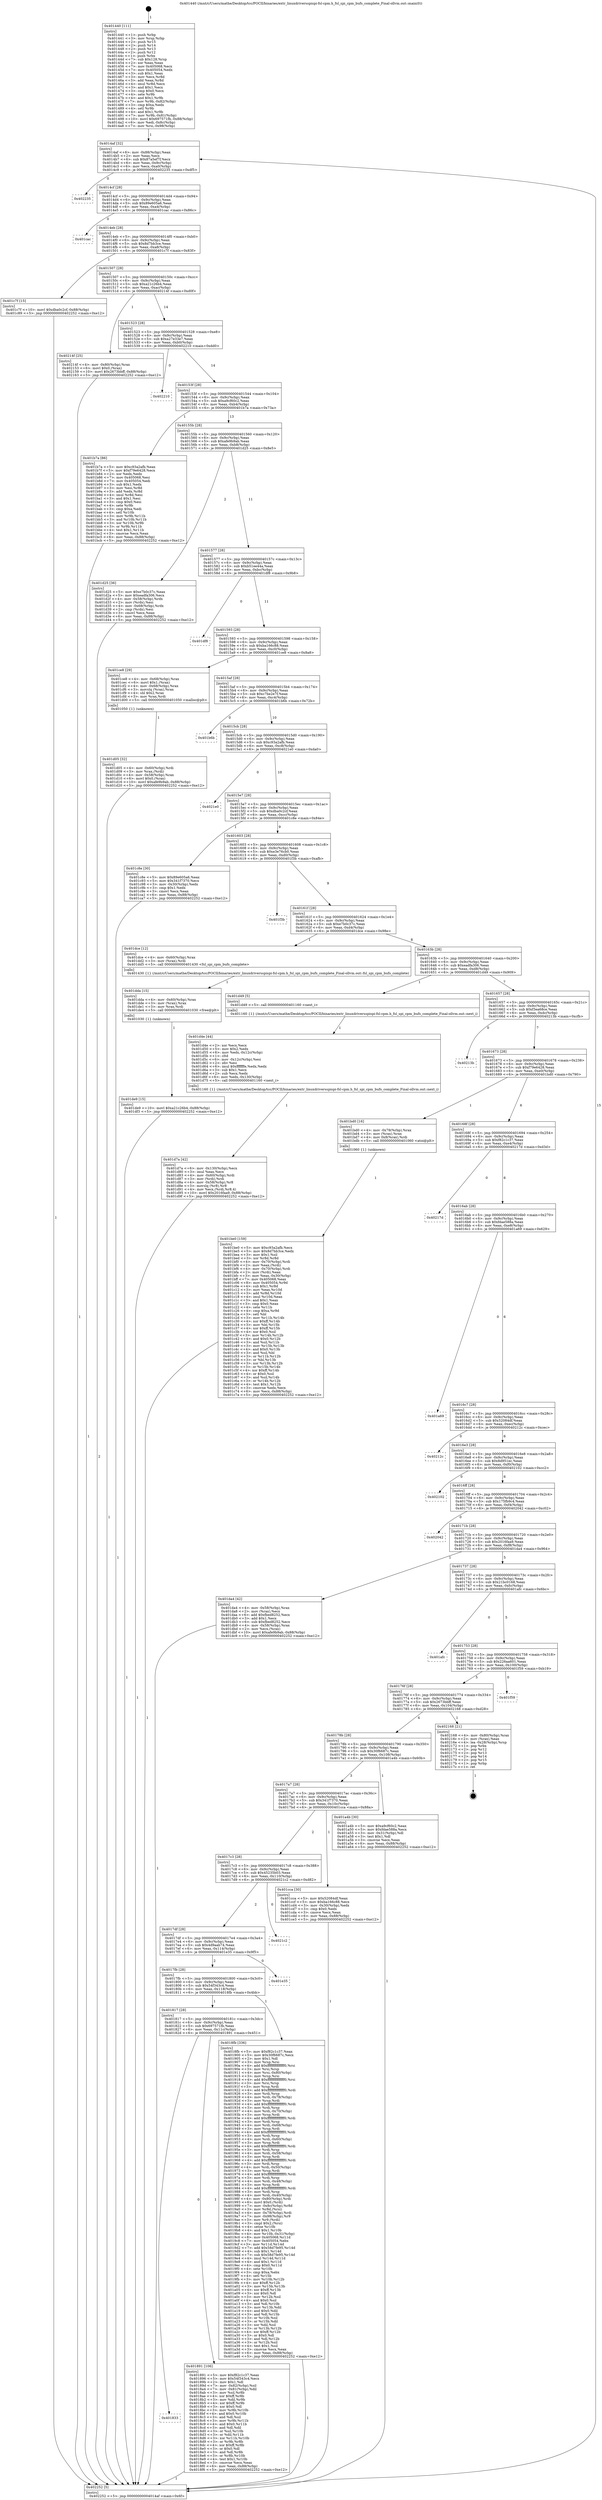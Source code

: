 digraph "0x401440" {
  label = "0x401440 (/mnt/c/Users/mathe/Desktop/tcc/POCII/binaries/extr_linuxdriversspispi-fsl-cpm.h_fsl_spi_cpm_bufs_complete_Final-ollvm.out::main(0))"
  labelloc = "t"
  node[shape=record]

  Entry [label="",width=0.3,height=0.3,shape=circle,fillcolor=black,style=filled]
  "0x4014af" [label="{
     0x4014af [32]\l
     | [instrs]\l
     &nbsp;&nbsp;0x4014af \<+6\>: mov -0x88(%rbp),%eax\l
     &nbsp;&nbsp;0x4014b5 \<+2\>: mov %eax,%ecx\l
     &nbsp;&nbsp;0x4014b7 \<+6\>: sub $0x87a5ef7f,%ecx\l
     &nbsp;&nbsp;0x4014bd \<+6\>: mov %eax,-0x9c(%rbp)\l
     &nbsp;&nbsp;0x4014c3 \<+6\>: mov %ecx,-0xa0(%rbp)\l
     &nbsp;&nbsp;0x4014c9 \<+6\>: je 0000000000402235 \<main+0xdf5\>\l
  }"]
  "0x402235" [label="{
     0x402235\l
  }", style=dashed]
  "0x4014cf" [label="{
     0x4014cf [28]\l
     | [instrs]\l
     &nbsp;&nbsp;0x4014cf \<+5\>: jmp 00000000004014d4 \<main+0x94\>\l
     &nbsp;&nbsp;0x4014d4 \<+6\>: mov -0x9c(%rbp),%eax\l
     &nbsp;&nbsp;0x4014da \<+5\>: sub $0x89e605a6,%eax\l
     &nbsp;&nbsp;0x4014df \<+6\>: mov %eax,-0xa4(%rbp)\l
     &nbsp;&nbsp;0x4014e5 \<+6\>: je 0000000000401cac \<main+0x86c\>\l
  }"]
  Exit [label="",width=0.3,height=0.3,shape=circle,fillcolor=black,style=filled,peripheries=2]
  "0x401cac" [label="{
     0x401cac\l
  }", style=dashed]
  "0x4014eb" [label="{
     0x4014eb [28]\l
     | [instrs]\l
     &nbsp;&nbsp;0x4014eb \<+5\>: jmp 00000000004014f0 \<main+0xb0\>\l
     &nbsp;&nbsp;0x4014f0 \<+6\>: mov -0x9c(%rbp),%eax\l
     &nbsp;&nbsp;0x4014f6 \<+5\>: sub $0x8d7bb3ce,%eax\l
     &nbsp;&nbsp;0x4014fb \<+6\>: mov %eax,-0xa8(%rbp)\l
     &nbsp;&nbsp;0x401501 \<+6\>: je 0000000000401c7f \<main+0x83f\>\l
  }"]
  "0x401de9" [label="{
     0x401de9 [15]\l
     | [instrs]\l
     &nbsp;&nbsp;0x401de9 \<+10\>: movl $0xa21c26b4,-0x88(%rbp)\l
     &nbsp;&nbsp;0x401df3 \<+5\>: jmp 0000000000402252 \<main+0xe12\>\l
  }"]
  "0x401c7f" [label="{
     0x401c7f [15]\l
     | [instrs]\l
     &nbsp;&nbsp;0x401c7f \<+10\>: movl $0xdba0c2cf,-0x88(%rbp)\l
     &nbsp;&nbsp;0x401c89 \<+5\>: jmp 0000000000402252 \<main+0xe12\>\l
  }"]
  "0x401507" [label="{
     0x401507 [28]\l
     | [instrs]\l
     &nbsp;&nbsp;0x401507 \<+5\>: jmp 000000000040150c \<main+0xcc\>\l
     &nbsp;&nbsp;0x40150c \<+6\>: mov -0x9c(%rbp),%eax\l
     &nbsp;&nbsp;0x401512 \<+5\>: sub $0xa21c26b4,%eax\l
     &nbsp;&nbsp;0x401517 \<+6\>: mov %eax,-0xac(%rbp)\l
     &nbsp;&nbsp;0x40151d \<+6\>: je 000000000040214f \<main+0xd0f\>\l
  }"]
  "0x401dda" [label="{
     0x401dda [15]\l
     | [instrs]\l
     &nbsp;&nbsp;0x401dda \<+4\>: mov -0x60(%rbp),%rax\l
     &nbsp;&nbsp;0x401dde \<+3\>: mov (%rax),%rax\l
     &nbsp;&nbsp;0x401de1 \<+3\>: mov %rax,%rdi\l
     &nbsp;&nbsp;0x401de4 \<+5\>: call 0000000000401030 \<free@plt\>\l
     | [calls]\l
     &nbsp;&nbsp;0x401030 \{1\} (unknown)\l
  }"]
  "0x40214f" [label="{
     0x40214f [25]\l
     | [instrs]\l
     &nbsp;&nbsp;0x40214f \<+4\>: mov -0x80(%rbp),%rax\l
     &nbsp;&nbsp;0x402153 \<+6\>: movl $0x0,(%rax)\l
     &nbsp;&nbsp;0x402159 \<+10\>: movl $0x2673bbff,-0x88(%rbp)\l
     &nbsp;&nbsp;0x402163 \<+5\>: jmp 0000000000402252 \<main+0xe12\>\l
  }"]
  "0x401523" [label="{
     0x401523 [28]\l
     | [instrs]\l
     &nbsp;&nbsp;0x401523 \<+5\>: jmp 0000000000401528 \<main+0xe8\>\l
     &nbsp;&nbsp;0x401528 \<+6\>: mov -0x9c(%rbp),%eax\l
     &nbsp;&nbsp;0x40152e \<+5\>: sub $0xa27e33e7,%eax\l
     &nbsp;&nbsp;0x401533 \<+6\>: mov %eax,-0xb0(%rbp)\l
     &nbsp;&nbsp;0x401539 \<+6\>: je 0000000000402210 \<main+0xdd0\>\l
  }"]
  "0x401d7a" [label="{
     0x401d7a [42]\l
     | [instrs]\l
     &nbsp;&nbsp;0x401d7a \<+6\>: mov -0x130(%rbp),%ecx\l
     &nbsp;&nbsp;0x401d80 \<+3\>: imul %eax,%ecx\l
     &nbsp;&nbsp;0x401d83 \<+4\>: mov -0x60(%rbp),%rdi\l
     &nbsp;&nbsp;0x401d87 \<+3\>: mov (%rdi),%rdi\l
     &nbsp;&nbsp;0x401d8a \<+4\>: mov -0x58(%rbp),%r8\l
     &nbsp;&nbsp;0x401d8e \<+3\>: movslq (%r8),%r8\l
     &nbsp;&nbsp;0x401d91 \<+4\>: mov %ecx,(%rdi,%r8,4)\l
     &nbsp;&nbsp;0x401d95 \<+10\>: movl $0x2016faa9,-0x88(%rbp)\l
     &nbsp;&nbsp;0x401d9f \<+5\>: jmp 0000000000402252 \<main+0xe12\>\l
  }"]
  "0x402210" [label="{
     0x402210\l
  }", style=dashed]
  "0x40153f" [label="{
     0x40153f [28]\l
     | [instrs]\l
     &nbsp;&nbsp;0x40153f \<+5\>: jmp 0000000000401544 \<main+0x104\>\l
     &nbsp;&nbsp;0x401544 \<+6\>: mov -0x9c(%rbp),%eax\l
     &nbsp;&nbsp;0x40154a \<+5\>: sub $0xa9cf60c2,%eax\l
     &nbsp;&nbsp;0x40154f \<+6\>: mov %eax,-0xb4(%rbp)\l
     &nbsp;&nbsp;0x401555 \<+6\>: je 0000000000401b7a \<main+0x73a\>\l
  }"]
  "0x401d4e" [label="{
     0x401d4e [44]\l
     | [instrs]\l
     &nbsp;&nbsp;0x401d4e \<+2\>: xor %ecx,%ecx\l
     &nbsp;&nbsp;0x401d50 \<+5\>: mov $0x2,%edx\l
     &nbsp;&nbsp;0x401d55 \<+6\>: mov %edx,-0x12c(%rbp)\l
     &nbsp;&nbsp;0x401d5b \<+1\>: cltd\l
     &nbsp;&nbsp;0x401d5c \<+6\>: mov -0x12c(%rbp),%esi\l
     &nbsp;&nbsp;0x401d62 \<+2\>: idiv %esi\l
     &nbsp;&nbsp;0x401d64 \<+6\>: imul $0xfffffffe,%edx,%edx\l
     &nbsp;&nbsp;0x401d6a \<+3\>: sub $0x1,%ecx\l
     &nbsp;&nbsp;0x401d6d \<+2\>: sub %ecx,%edx\l
     &nbsp;&nbsp;0x401d6f \<+6\>: mov %edx,-0x130(%rbp)\l
     &nbsp;&nbsp;0x401d75 \<+5\>: call 0000000000401160 \<next_i\>\l
     | [calls]\l
     &nbsp;&nbsp;0x401160 \{1\} (/mnt/c/Users/mathe/Desktop/tcc/POCII/binaries/extr_linuxdriversspispi-fsl-cpm.h_fsl_spi_cpm_bufs_complete_Final-ollvm.out::next_i)\l
  }"]
  "0x401b7a" [label="{
     0x401b7a [86]\l
     | [instrs]\l
     &nbsp;&nbsp;0x401b7a \<+5\>: mov $0xc93a2afb,%eax\l
     &nbsp;&nbsp;0x401b7f \<+5\>: mov $0xf79e6428,%ecx\l
     &nbsp;&nbsp;0x401b84 \<+2\>: xor %edx,%edx\l
     &nbsp;&nbsp;0x401b86 \<+7\>: mov 0x405068,%esi\l
     &nbsp;&nbsp;0x401b8d \<+7\>: mov 0x405054,%edi\l
     &nbsp;&nbsp;0x401b94 \<+3\>: sub $0x1,%edx\l
     &nbsp;&nbsp;0x401b97 \<+3\>: mov %esi,%r8d\l
     &nbsp;&nbsp;0x401b9a \<+3\>: add %edx,%r8d\l
     &nbsp;&nbsp;0x401b9d \<+4\>: imul %r8d,%esi\l
     &nbsp;&nbsp;0x401ba1 \<+3\>: and $0x1,%esi\l
     &nbsp;&nbsp;0x401ba4 \<+3\>: cmp $0x0,%esi\l
     &nbsp;&nbsp;0x401ba7 \<+4\>: sete %r9b\l
     &nbsp;&nbsp;0x401bab \<+3\>: cmp $0xa,%edi\l
     &nbsp;&nbsp;0x401bae \<+4\>: setl %r10b\l
     &nbsp;&nbsp;0x401bb2 \<+3\>: mov %r9b,%r11b\l
     &nbsp;&nbsp;0x401bb5 \<+3\>: and %r10b,%r11b\l
     &nbsp;&nbsp;0x401bb8 \<+3\>: xor %r10b,%r9b\l
     &nbsp;&nbsp;0x401bbb \<+3\>: or %r9b,%r11b\l
     &nbsp;&nbsp;0x401bbe \<+4\>: test $0x1,%r11b\l
     &nbsp;&nbsp;0x401bc2 \<+3\>: cmovne %ecx,%eax\l
     &nbsp;&nbsp;0x401bc5 \<+6\>: mov %eax,-0x88(%rbp)\l
     &nbsp;&nbsp;0x401bcb \<+5\>: jmp 0000000000402252 \<main+0xe12\>\l
  }"]
  "0x40155b" [label="{
     0x40155b [28]\l
     | [instrs]\l
     &nbsp;&nbsp;0x40155b \<+5\>: jmp 0000000000401560 \<main+0x120\>\l
     &nbsp;&nbsp;0x401560 \<+6\>: mov -0x9c(%rbp),%eax\l
     &nbsp;&nbsp;0x401566 \<+5\>: sub $0xafe9b9ab,%eax\l
     &nbsp;&nbsp;0x40156b \<+6\>: mov %eax,-0xb8(%rbp)\l
     &nbsp;&nbsp;0x401571 \<+6\>: je 0000000000401d25 \<main+0x8e5\>\l
  }"]
  "0x401d05" [label="{
     0x401d05 [32]\l
     | [instrs]\l
     &nbsp;&nbsp;0x401d05 \<+4\>: mov -0x60(%rbp),%rdi\l
     &nbsp;&nbsp;0x401d09 \<+3\>: mov %rax,(%rdi)\l
     &nbsp;&nbsp;0x401d0c \<+4\>: mov -0x58(%rbp),%rax\l
     &nbsp;&nbsp;0x401d10 \<+6\>: movl $0x0,(%rax)\l
     &nbsp;&nbsp;0x401d16 \<+10\>: movl $0xafe9b9ab,-0x88(%rbp)\l
     &nbsp;&nbsp;0x401d20 \<+5\>: jmp 0000000000402252 \<main+0xe12\>\l
  }"]
  "0x401d25" [label="{
     0x401d25 [36]\l
     | [instrs]\l
     &nbsp;&nbsp;0x401d25 \<+5\>: mov $0xe7b0c37c,%eax\l
     &nbsp;&nbsp;0x401d2a \<+5\>: mov $0xeadfa306,%ecx\l
     &nbsp;&nbsp;0x401d2f \<+4\>: mov -0x58(%rbp),%rdx\l
     &nbsp;&nbsp;0x401d33 \<+2\>: mov (%rdx),%esi\l
     &nbsp;&nbsp;0x401d35 \<+4\>: mov -0x68(%rbp),%rdx\l
     &nbsp;&nbsp;0x401d39 \<+2\>: cmp (%rdx),%esi\l
     &nbsp;&nbsp;0x401d3b \<+3\>: cmovl %ecx,%eax\l
     &nbsp;&nbsp;0x401d3e \<+6\>: mov %eax,-0x88(%rbp)\l
     &nbsp;&nbsp;0x401d44 \<+5\>: jmp 0000000000402252 \<main+0xe12\>\l
  }"]
  "0x401577" [label="{
     0x401577 [28]\l
     | [instrs]\l
     &nbsp;&nbsp;0x401577 \<+5\>: jmp 000000000040157c \<main+0x13c\>\l
     &nbsp;&nbsp;0x40157c \<+6\>: mov -0x9c(%rbp),%eax\l
     &nbsp;&nbsp;0x401582 \<+5\>: sub $0xb51ee44a,%eax\l
     &nbsp;&nbsp;0x401587 \<+6\>: mov %eax,-0xbc(%rbp)\l
     &nbsp;&nbsp;0x40158d \<+6\>: je 0000000000401df8 \<main+0x9b8\>\l
  }"]
  "0x401be0" [label="{
     0x401be0 [159]\l
     | [instrs]\l
     &nbsp;&nbsp;0x401be0 \<+5\>: mov $0xc93a2afb,%ecx\l
     &nbsp;&nbsp;0x401be5 \<+5\>: mov $0x8d7bb3ce,%edx\l
     &nbsp;&nbsp;0x401bea \<+3\>: mov $0x1,%sil\l
     &nbsp;&nbsp;0x401bed \<+3\>: xor %r8d,%r8d\l
     &nbsp;&nbsp;0x401bf0 \<+4\>: mov -0x70(%rbp),%rdi\l
     &nbsp;&nbsp;0x401bf4 \<+2\>: mov %eax,(%rdi)\l
     &nbsp;&nbsp;0x401bf6 \<+4\>: mov -0x70(%rbp),%rdi\l
     &nbsp;&nbsp;0x401bfa \<+2\>: mov (%rdi),%eax\l
     &nbsp;&nbsp;0x401bfc \<+3\>: mov %eax,-0x30(%rbp)\l
     &nbsp;&nbsp;0x401bff \<+7\>: mov 0x405068,%eax\l
     &nbsp;&nbsp;0x401c06 \<+8\>: mov 0x405054,%r9d\l
     &nbsp;&nbsp;0x401c0e \<+4\>: sub $0x1,%r8d\l
     &nbsp;&nbsp;0x401c12 \<+3\>: mov %eax,%r10d\l
     &nbsp;&nbsp;0x401c15 \<+3\>: add %r8d,%r10d\l
     &nbsp;&nbsp;0x401c18 \<+4\>: imul %r10d,%eax\l
     &nbsp;&nbsp;0x401c1c \<+3\>: and $0x1,%eax\l
     &nbsp;&nbsp;0x401c1f \<+3\>: cmp $0x0,%eax\l
     &nbsp;&nbsp;0x401c22 \<+4\>: sete %r11b\l
     &nbsp;&nbsp;0x401c26 \<+4\>: cmp $0xa,%r9d\l
     &nbsp;&nbsp;0x401c2a \<+3\>: setl %bl\l
     &nbsp;&nbsp;0x401c2d \<+3\>: mov %r11b,%r14b\l
     &nbsp;&nbsp;0x401c30 \<+4\>: xor $0xff,%r14b\l
     &nbsp;&nbsp;0x401c34 \<+3\>: mov %bl,%r15b\l
     &nbsp;&nbsp;0x401c37 \<+4\>: xor $0xff,%r15b\l
     &nbsp;&nbsp;0x401c3b \<+4\>: xor $0x0,%sil\l
     &nbsp;&nbsp;0x401c3f \<+3\>: mov %r14b,%r12b\l
     &nbsp;&nbsp;0x401c42 \<+4\>: and $0x0,%r12b\l
     &nbsp;&nbsp;0x401c46 \<+3\>: and %sil,%r11b\l
     &nbsp;&nbsp;0x401c49 \<+3\>: mov %r15b,%r13b\l
     &nbsp;&nbsp;0x401c4c \<+4\>: and $0x0,%r13b\l
     &nbsp;&nbsp;0x401c50 \<+3\>: and %sil,%bl\l
     &nbsp;&nbsp;0x401c53 \<+3\>: or %r11b,%r12b\l
     &nbsp;&nbsp;0x401c56 \<+3\>: or %bl,%r13b\l
     &nbsp;&nbsp;0x401c59 \<+3\>: xor %r13b,%r12b\l
     &nbsp;&nbsp;0x401c5c \<+3\>: or %r15b,%r14b\l
     &nbsp;&nbsp;0x401c5f \<+4\>: xor $0xff,%r14b\l
     &nbsp;&nbsp;0x401c63 \<+4\>: or $0x0,%sil\l
     &nbsp;&nbsp;0x401c67 \<+3\>: and %sil,%r14b\l
     &nbsp;&nbsp;0x401c6a \<+3\>: or %r14b,%r12b\l
     &nbsp;&nbsp;0x401c6d \<+4\>: test $0x1,%r12b\l
     &nbsp;&nbsp;0x401c71 \<+3\>: cmovne %edx,%ecx\l
     &nbsp;&nbsp;0x401c74 \<+6\>: mov %ecx,-0x88(%rbp)\l
     &nbsp;&nbsp;0x401c7a \<+5\>: jmp 0000000000402252 \<main+0xe12\>\l
  }"]
  "0x401df8" [label="{
     0x401df8\l
  }", style=dashed]
  "0x401593" [label="{
     0x401593 [28]\l
     | [instrs]\l
     &nbsp;&nbsp;0x401593 \<+5\>: jmp 0000000000401598 \<main+0x158\>\l
     &nbsp;&nbsp;0x401598 \<+6\>: mov -0x9c(%rbp),%eax\l
     &nbsp;&nbsp;0x40159e \<+5\>: sub $0xba166c88,%eax\l
     &nbsp;&nbsp;0x4015a3 \<+6\>: mov %eax,-0xc0(%rbp)\l
     &nbsp;&nbsp;0x4015a9 \<+6\>: je 0000000000401ce8 \<main+0x8a8\>\l
  }"]
  "0x401440" [label="{
     0x401440 [111]\l
     | [instrs]\l
     &nbsp;&nbsp;0x401440 \<+1\>: push %rbp\l
     &nbsp;&nbsp;0x401441 \<+3\>: mov %rsp,%rbp\l
     &nbsp;&nbsp;0x401444 \<+2\>: push %r15\l
     &nbsp;&nbsp;0x401446 \<+2\>: push %r14\l
     &nbsp;&nbsp;0x401448 \<+2\>: push %r13\l
     &nbsp;&nbsp;0x40144a \<+2\>: push %r12\l
     &nbsp;&nbsp;0x40144c \<+1\>: push %rbx\l
     &nbsp;&nbsp;0x40144d \<+7\>: sub $0x128,%rsp\l
     &nbsp;&nbsp;0x401454 \<+2\>: xor %eax,%eax\l
     &nbsp;&nbsp;0x401456 \<+7\>: mov 0x405068,%ecx\l
     &nbsp;&nbsp;0x40145d \<+7\>: mov 0x405054,%edx\l
     &nbsp;&nbsp;0x401464 \<+3\>: sub $0x1,%eax\l
     &nbsp;&nbsp;0x401467 \<+3\>: mov %ecx,%r8d\l
     &nbsp;&nbsp;0x40146a \<+3\>: add %eax,%r8d\l
     &nbsp;&nbsp;0x40146d \<+4\>: imul %r8d,%ecx\l
     &nbsp;&nbsp;0x401471 \<+3\>: and $0x1,%ecx\l
     &nbsp;&nbsp;0x401474 \<+3\>: cmp $0x0,%ecx\l
     &nbsp;&nbsp;0x401477 \<+4\>: sete %r9b\l
     &nbsp;&nbsp;0x40147b \<+4\>: and $0x1,%r9b\l
     &nbsp;&nbsp;0x40147f \<+7\>: mov %r9b,-0x82(%rbp)\l
     &nbsp;&nbsp;0x401486 \<+3\>: cmp $0xa,%edx\l
     &nbsp;&nbsp;0x401489 \<+4\>: setl %r9b\l
     &nbsp;&nbsp;0x40148d \<+4\>: and $0x1,%r9b\l
     &nbsp;&nbsp;0x401491 \<+7\>: mov %r9b,-0x81(%rbp)\l
     &nbsp;&nbsp;0x401498 \<+10\>: movl $0x697571fb,-0x88(%rbp)\l
     &nbsp;&nbsp;0x4014a2 \<+6\>: mov %edi,-0x8c(%rbp)\l
     &nbsp;&nbsp;0x4014a8 \<+7\>: mov %rsi,-0x98(%rbp)\l
  }"]
  "0x401ce8" [label="{
     0x401ce8 [29]\l
     | [instrs]\l
     &nbsp;&nbsp;0x401ce8 \<+4\>: mov -0x68(%rbp),%rax\l
     &nbsp;&nbsp;0x401cec \<+6\>: movl $0x1,(%rax)\l
     &nbsp;&nbsp;0x401cf2 \<+4\>: mov -0x68(%rbp),%rax\l
     &nbsp;&nbsp;0x401cf6 \<+3\>: movslq (%rax),%rax\l
     &nbsp;&nbsp;0x401cf9 \<+4\>: shl $0x2,%rax\l
     &nbsp;&nbsp;0x401cfd \<+3\>: mov %rax,%rdi\l
     &nbsp;&nbsp;0x401d00 \<+5\>: call 0000000000401050 \<malloc@plt\>\l
     | [calls]\l
     &nbsp;&nbsp;0x401050 \{1\} (unknown)\l
  }"]
  "0x4015af" [label="{
     0x4015af [28]\l
     | [instrs]\l
     &nbsp;&nbsp;0x4015af \<+5\>: jmp 00000000004015b4 \<main+0x174\>\l
     &nbsp;&nbsp;0x4015b4 \<+6\>: mov -0x9c(%rbp),%eax\l
     &nbsp;&nbsp;0x4015ba \<+5\>: sub $0xc7be2e7f,%eax\l
     &nbsp;&nbsp;0x4015bf \<+6\>: mov %eax,-0xc4(%rbp)\l
     &nbsp;&nbsp;0x4015c5 \<+6\>: je 0000000000401b6b \<main+0x72b\>\l
  }"]
  "0x402252" [label="{
     0x402252 [5]\l
     | [instrs]\l
     &nbsp;&nbsp;0x402252 \<+5\>: jmp 00000000004014af \<main+0x6f\>\l
  }"]
  "0x401b6b" [label="{
     0x401b6b\l
  }", style=dashed]
  "0x4015cb" [label="{
     0x4015cb [28]\l
     | [instrs]\l
     &nbsp;&nbsp;0x4015cb \<+5\>: jmp 00000000004015d0 \<main+0x190\>\l
     &nbsp;&nbsp;0x4015d0 \<+6\>: mov -0x9c(%rbp),%eax\l
     &nbsp;&nbsp;0x4015d6 \<+5\>: sub $0xc93a2afb,%eax\l
     &nbsp;&nbsp;0x4015db \<+6\>: mov %eax,-0xc8(%rbp)\l
     &nbsp;&nbsp;0x4015e1 \<+6\>: je 00000000004021e0 \<main+0xda0\>\l
  }"]
  "0x401833" [label="{
     0x401833\l
  }", style=dashed]
  "0x4021e0" [label="{
     0x4021e0\l
  }", style=dashed]
  "0x4015e7" [label="{
     0x4015e7 [28]\l
     | [instrs]\l
     &nbsp;&nbsp;0x4015e7 \<+5\>: jmp 00000000004015ec \<main+0x1ac\>\l
     &nbsp;&nbsp;0x4015ec \<+6\>: mov -0x9c(%rbp),%eax\l
     &nbsp;&nbsp;0x4015f2 \<+5\>: sub $0xdba0c2cf,%eax\l
     &nbsp;&nbsp;0x4015f7 \<+6\>: mov %eax,-0xcc(%rbp)\l
     &nbsp;&nbsp;0x4015fd \<+6\>: je 0000000000401c8e \<main+0x84e\>\l
  }"]
  "0x401891" [label="{
     0x401891 [106]\l
     | [instrs]\l
     &nbsp;&nbsp;0x401891 \<+5\>: mov $0xf82c1c37,%eax\l
     &nbsp;&nbsp;0x401896 \<+5\>: mov $0x54f343c4,%ecx\l
     &nbsp;&nbsp;0x40189b \<+2\>: mov $0x1,%dl\l
     &nbsp;&nbsp;0x40189d \<+7\>: mov -0x82(%rbp),%sil\l
     &nbsp;&nbsp;0x4018a4 \<+7\>: mov -0x81(%rbp),%dil\l
     &nbsp;&nbsp;0x4018ab \<+3\>: mov %sil,%r8b\l
     &nbsp;&nbsp;0x4018ae \<+4\>: xor $0xff,%r8b\l
     &nbsp;&nbsp;0x4018b2 \<+3\>: mov %dil,%r9b\l
     &nbsp;&nbsp;0x4018b5 \<+4\>: xor $0xff,%r9b\l
     &nbsp;&nbsp;0x4018b9 \<+3\>: xor $0x0,%dl\l
     &nbsp;&nbsp;0x4018bc \<+3\>: mov %r8b,%r10b\l
     &nbsp;&nbsp;0x4018bf \<+4\>: and $0x0,%r10b\l
     &nbsp;&nbsp;0x4018c3 \<+3\>: and %dl,%sil\l
     &nbsp;&nbsp;0x4018c6 \<+3\>: mov %r9b,%r11b\l
     &nbsp;&nbsp;0x4018c9 \<+4\>: and $0x0,%r11b\l
     &nbsp;&nbsp;0x4018cd \<+3\>: and %dl,%dil\l
     &nbsp;&nbsp;0x4018d0 \<+3\>: or %sil,%r10b\l
     &nbsp;&nbsp;0x4018d3 \<+3\>: or %dil,%r11b\l
     &nbsp;&nbsp;0x4018d6 \<+3\>: xor %r11b,%r10b\l
     &nbsp;&nbsp;0x4018d9 \<+3\>: or %r9b,%r8b\l
     &nbsp;&nbsp;0x4018dc \<+4\>: xor $0xff,%r8b\l
     &nbsp;&nbsp;0x4018e0 \<+3\>: or $0x0,%dl\l
     &nbsp;&nbsp;0x4018e3 \<+3\>: and %dl,%r8b\l
     &nbsp;&nbsp;0x4018e6 \<+3\>: or %r8b,%r10b\l
     &nbsp;&nbsp;0x4018e9 \<+4\>: test $0x1,%r10b\l
     &nbsp;&nbsp;0x4018ed \<+3\>: cmovne %ecx,%eax\l
     &nbsp;&nbsp;0x4018f0 \<+6\>: mov %eax,-0x88(%rbp)\l
     &nbsp;&nbsp;0x4018f6 \<+5\>: jmp 0000000000402252 \<main+0xe12\>\l
  }"]
  "0x401c8e" [label="{
     0x401c8e [30]\l
     | [instrs]\l
     &nbsp;&nbsp;0x401c8e \<+5\>: mov $0x89e605a6,%eax\l
     &nbsp;&nbsp;0x401c93 \<+5\>: mov $0x341f7370,%ecx\l
     &nbsp;&nbsp;0x401c98 \<+3\>: mov -0x30(%rbp),%edx\l
     &nbsp;&nbsp;0x401c9b \<+3\>: cmp $0x1,%edx\l
     &nbsp;&nbsp;0x401c9e \<+3\>: cmovl %ecx,%eax\l
     &nbsp;&nbsp;0x401ca1 \<+6\>: mov %eax,-0x88(%rbp)\l
     &nbsp;&nbsp;0x401ca7 \<+5\>: jmp 0000000000402252 \<main+0xe12\>\l
  }"]
  "0x401603" [label="{
     0x401603 [28]\l
     | [instrs]\l
     &nbsp;&nbsp;0x401603 \<+5\>: jmp 0000000000401608 \<main+0x1c8\>\l
     &nbsp;&nbsp;0x401608 \<+6\>: mov -0x9c(%rbp),%eax\l
     &nbsp;&nbsp;0x40160e \<+5\>: sub $0xe3e76cb0,%eax\l
     &nbsp;&nbsp;0x401613 \<+6\>: mov %eax,-0xd0(%rbp)\l
     &nbsp;&nbsp;0x401619 \<+6\>: je 0000000000401f3b \<main+0xafb\>\l
  }"]
  "0x401817" [label="{
     0x401817 [28]\l
     | [instrs]\l
     &nbsp;&nbsp;0x401817 \<+5\>: jmp 000000000040181c \<main+0x3dc\>\l
     &nbsp;&nbsp;0x40181c \<+6\>: mov -0x9c(%rbp),%eax\l
     &nbsp;&nbsp;0x401822 \<+5\>: sub $0x697571fb,%eax\l
     &nbsp;&nbsp;0x401827 \<+6\>: mov %eax,-0x11c(%rbp)\l
     &nbsp;&nbsp;0x40182d \<+6\>: je 0000000000401891 \<main+0x451\>\l
  }"]
  "0x401f3b" [label="{
     0x401f3b\l
  }", style=dashed]
  "0x40161f" [label="{
     0x40161f [28]\l
     | [instrs]\l
     &nbsp;&nbsp;0x40161f \<+5\>: jmp 0000000000401624 \<main+0x1e4\>\l
     &nbsp;&nbsp;0x401624 \<+6\>: mov -0x9c(%rbp),%eax\l
     &nbsp;&nbsp;0x40162a \<+5\>: sub $0xe7b0c37c,%eax\l
     &nbsp;&nbsp;0x40162f \<+6\>: mov %eax,-0xd4(%rbp)\l
     &nbsp;&nbsp;0x401635 \<+6\>: je 0000000000401dce \<main+0x98e\>\l
  }"]
  "0x4018fb" [label="{
     0x4018fb [336]\l
     | [instrs]\l
     &nbsp;&nbsp;0x4018fb \<+5\>: mov $0xf82c1c37,%eax\l
     &nbsp;&nbsp;0x401900 \<+5\>: mov $0x30f6687c,%ecx\l
     &nbsp;&nbsp;0x401905 \<+2\>: mov $0x1,%dl\l
     &nbsp;&nbsp;0x401907 \<+3\>: mov %rsp,%rsi\l
     &nbsp;&nbsp;0x40190a \<+4\>: add $0xfffffffffffffff0,%rsi\l
     &nbsp;&nbsp;0x40190e \<+3\>: mov %rsi,%rsp\l
     &nbsp;&nbsp;0x401911 \<+4\>: mov %rsi,-0x80(%rbp)\l
     &nbsp;&nbsp;0x401915 \<+3\>: mov %rsp,%rsi\l
     &nbsp;&nbsp;0x401918 \<+4\>: add $0xfffffffffffffff0,%rsi\l
     &nbsp;&nbsp;0x40191c \<+3\>: mov %rsi,%rsp\l
     &nbsp;&nbsp;0x40191f \<+3\>: mov %rsp,%rdi\l
     &nbsp;&nbsp;0x401922 \<+4\>: add $0xfffffffffffffff0,%rdi\l
     &nbsp;&nbsp;0x401926 \<+3\>: mov %rdi,%rsp\l
     &nbsp;&nbsp;0x401929 \<+4\>: mov %rdi,-0x78(%rbp)\l
     &nbsp;&nbsp;0x40192d \<+3\>: mov %rsp,%rdi\l
     &nbsp;&nbsp;0x401930 \<+4\>: add $0xfffffffffffffff0,%rdi\l
     &nbsp;&nbsp;0x401934 \<+3\>: mov %rdi,%rsp\l
     &nbsp;&nbsp;0x401937 \<+4\>: mov %rdi,-0x70(%rbp)\l
     &nbsp;&nbsp;0x40193b \<+3\>: mov %rsp,%rdi\l
     &nbsp;&nbsp;0x40193e \<+4\>: add $0xfffffffffffffff0,%rdi\l
     &nbsp;&nbsp;0x401942 \<+3\>: mov %rdi,%rsp\l
     &nbsp;&nbsp;0x401945 \<+4\>: mov %rdi,-0x68(%rbp)\l
     &nbsp;&nbsp;0x401949 \<+3\>: mov %rsp,%rdi\l
     &nbsp;&nbsp;0x40194c \<+4\>: add $0xfffffffffffffff0,%rdi\l
     &nbsp;&nbsp;0x401950 \<+3\>: mov %rdi,%rsp\l
     &nbsp;&nbsp;0x401953 \<+4\>: mov %rdi,-0x60(%rbp)\l
     &nbsp;&nbsp;0x401957 \<+3\>: mov %rsp,%rdi\l
     &nbsp;&nbsp;0x40195a \<+4\>: add $0xfffffffffffffff0,%rdi\l
     &nbsp;&nbsp;0x40195e \<+3\>: mov %rdi,%rsp\l
     &nbsp;&nbsp;0x401961 \<+4\>: mov %rdi,-0x58(%rbp)\l
     &nbsp;&nbsp;0x401965 \<+3\>: mov %rsp,%rdi\l
     &nbsp;&nbsp;0x401968 \<+4\>: add $0xfffffffffffffff0,%rdi\l
     &nbsp;&nbsp;0x40196c \<+3\>: mov %rdi,%rsp\l
     &nbsp;&nbsp;0x40196f \<+4\>: mov %rdi,-0x50(%rbp)\l
     &nbsp;&nbsp;0x401973 \<+3\>: mov %rsp,%rdi\l
     &nbsp;&nbsp;0x401976 \<+4\>: add $0xfffffffffffffff0,%rdi\l
     &nbsp;&nbsp;0x40197a \<+3\>: mov %rdi,%rsp\l
     &nbsp;&nbsp;0x40197d \<+4\>: mov %rdi,-0x48(%rbp)\l
     &nbsp;&nbsp;0x401981 \<+3\>: mov %rsp,%rdi\l
     &nbsp;&nbsp;0x401984 \<+4\>: add $0xfffffffffffffff0,%rdi\l
     &nbsp;&nbsp;0x401988 \<+3\>: mov %rdi,%rsp\l
     &nbsp;&nbsp;0x40198b \<+4\>: mov %rdi,-0x40(%rbp)\l
     &nbsp;&nbsp;0x40198f \<+4\>: mov -0x80(%rbp),%rdi\l
     &nbsp;&nbsp;0x401993 \<+6\>: movl $0x0,(%rdi)\l
     &nbsp;&nbsp;0x401999 \<+7\>: mov -0x8c(%rbp),%r8d\l
     &nbsp;&nbsp;0x4019a0 \<+3\>: mov %r8d,(%rsi)\l
     &nbsp;&nbsp;0x4019a3 \<+4\>: mov -0x78(%rbp),%rdi\l
     &nbsp;&nbsp;0x4019a7 \<+7\>: mov -0x98(%rbp),%r9\l
     &nbsp;&nbsp;0x4019ae \<+3\>: mov %r9,(%rdi)\l
     &nbsp;&nbsp;0x4019b1 \<+3\>: cmpl $0x2,(%rsi)\l
     &nbsp;&nbsp;0x4019b4 \<+4\>: setne %r10b\l
     &nbsp;&nbsp;0x4019b8 \<+4\>: and $0x1,%r10b\l
     &nbsp;&nbsp;0x4019bc \<+4\>: mov %r10b,-0x31(%rbp)\l
     &nbsp;&nbsp;0x4019c0 \<+8\>: mov 0x405068,%r11d\l
     &nbsp;&nbsp;0x4019c8 \<+7\>: mov 0x405054,%ebx\l
     &nbsp;&nbsp;0x4019cf \<+3\>: mov %r11d,%r14d\l
     &nbsp;&nbsp;0x4019d2 \<+7\>: add $0x58d7fe95,%r14d\l
     &nbsp;&nbsp;0x4019d9 \<+4\>: sub $0x1,%r14d\l
     &nbsp;&nbsp;0x4019dd \<+7\>: sub $0x58d7fe95,%r14d\l
     &nbsp;&nbsp;0x4019e4 \<+4\>: imul %r14d,%r11d\l
     &nbsp;&nbsp;0x4019e8 \<+4\>: and $0x1,%r11d\l
     &nbsp;&nbsp;0x4019ec \<+4\>: cmp $0x0,%r11d\l
     &nbsp;&nbsp;0x4019f0 \<+4\>: sete %r10b\l
     &nbsp;&nbsp;0x4019f4 \<+3\>: cmp $0xa,%ebx\l
     &nbsp;&nbsp;0x4019f7 \<+4\>: setl %r15b\l
     &nbsp;&nbsp;0x4019fb \<+3\>: mov %r10b,%r12b\l
     &nbsp;&nbsp;0x4019fe \<+4\>: xor $0xff,%r12b\l
     &nbsp;&nbsp;0x401a02 \<+3\>: mov %r15b,%r13b\l
     &nbsp;&nbsp;0x401a05 \<+4\>: xor $0xff,%r13b\l
     &nbsp;&nbsp;0x401a09 \<+3\>: xor $0x0,%dl\l
     &nbsp;&nbsp;0x401a0c \<+3\>: mov %r12b,%sil\l
     &nbsp;&nbsp;0x401a0f \<+4\>: and $0x0,%sil\l
     &nbsp;&nbsp;0x401a13 \<+3\>: and %dl,%r10b\l
     &nbsp;&nbsp;0x401a16 \<+3\>: mov %r13b,%dil\l
     &nbsp;&nbsp;0x401a19 \<+4\>: and $0x0,%dil\l
     &nbsp;&nbsp;0x401a1d \<+3\>: and %dl,%r15b\l
     &nbsp;&nbsp;0x401a20 \<+3\>: or %r10b,%sil\l
     &nbsp;&nbsp;0x401a23 \<+3\>: or %r15b,%dil\l
     &nbsp;&nbsp;0x401a26 \<+3\>: xor %dil,%sil\l
     &nbsp;&nbsp;0x401a29 \<+3\>: or %r13b,%r12b\l
     &nbsp;&nbsp;0x401a2c \<+4\>: xor $0xff,%r12b\l
     &nbsp;&nbsp;0x401a30 \<+3\>: or $0x0,%dl\l
     &nbsp;&nbsp;0x401a33 \<+3\>: and %dl,%r12b\l
     &nbsp;&nbsp;0x401a36 \<+3\>: or %r12b,%sil\l
     &nbsp;&nbsp;0x401a39 \<+4\>: test $0x1,%sil\l
     &nbsp;&nbsp;0x401a3d \<+3\>: cmovne %ecx,%eax\l
     &nbsp;&nbsp;0x401a40 \<+6\>: mov %eax,-0x88(%rbp)\l
     &nbsp;&nbsp;0x401a46 \<+5\>: jmp 0000000000402252 \<main+0xe12\>\l
  }"]
  "0x401dce" [label="{
     0x401dce [12]\l
     | [instrs]\l
     &nbsp;&nbsp;0x401dce \<+4\>: mov -0x60(%rbp),%rax\l
     &nbsp;&nbsp;0x401dd2 \<+3\>: mov (%rax),%rdi\l
     &nbsp;&nbsp;0x401dd5 \<+5\>: call 0000000000401430 \<fsl_spi_cpm_bufs_complete\>\l
     | [calls]\l
     &nbsp;&nbsp;0x401430 \{1\} (/mnt/c/Users/mathe/Desktop/tcc/POCII/binaries/extr_linuxdriversspispi-fsl-cpm.h_fsl_spi_cpm_bufs_complete_Final-ollvm.out::fsl_spi_cpm_bufs_complete)\l
  }"]
  "0x40163b" [label="{
     0x40163b [28]\l
     | [instrs]\l
     &nbsp;&nbsp;0x40163b \<+5\>: jmp 0000000000401640 \<main+0x200\>\l
     &nbsp;&nbsp;0x401640 \<+6\>: mov -0x9c(%rbp),%eax\l
     &nbsp;&nbsp;0x401646 \<+5\>: sub $0xeadfa306,%eax\l
     &nbsp;&nbsp;0x40164b \<+6\>: mov %eax,-0xd8(%rbp)\l
     &nbsp;&nbsp;0x401651 \<+6\>: je 0000000000401d49 \<main+0x909\>\l
  }"]
  "0x4017fb" [label="{
     0x4017fb [28]\l
     | [instrs]\l
     &nbsp;&nbsp;0x4017fb \<+5\>: jmp 0000000000401800 \<main+0x3c0\>\l
     &nbsp;&nbsp;0x401800 \<+6\>: mov -0x9c(%rbp),%eax\l
     &nbsp;&nbsp;0x401806 \<+5\>: sub $0x54f343c4,%eax\l
     &nbsp;&nbsp;0x40180b \<+6\>: mov %eax,-0x118(%rbp)\l
     &nbsp;&nbsp;0x401811 \<+6\>: je 00000000004018fb \<main+0x4bb\>\l
  }"]
  "0x401d49" [label="{
     0x401d49 [5]\l
     | [instrs]\l
     &nbsp;&nbsp;0x401d49 \<+5\>: call 0000000000401160 \<next_i\>\l
     | [calls]\l
     &nbsp;&nbsp;0x401160 \{1\} (/mnt/c/Users/mathe/Desktop/tcc/POCII/binaries/extr_linuxdriversspispi-fsl-cpm.h_fsl_spi_cpm_bufs_complete_Final-ollvm.out::next_i)\l
  }"]
  "0x401657" [label="{
     0x401657 [28]\l
     | [instrs]\l
     &nbsp;&nbsp;0x401657 \<+5\>: jmp 000000000040165c \<main+0x21c\>\l
     &nbsp;&nbsp;0x40165c \<+6\>: mov -0x9c(%rbp),%eax\l
     &nbsp;&nbsp;0x401662 \<+5\>: sub $0xf3ea68ce,%eax\l
     &nbsp;&nbsp;0x401667 \<+6\>: mov %eax,-0xdc(%rbp)\l
     &nbsp;&nbsp;0x40166d \<+6\>: je 000000000040213b \<main+0xcfb\>\l
  }"]
  "0x401e35" [label="{
     0x401e35\l
  }", style=dashed]
  "0x40213b" [label="{
     0x40213b\l
  }", style=dashed]
  "0x401673" [label="{
     0x401673 [28]\l
     | [instrs]\l
     &nbsp;&nbsp;0x401673 \<+5\>: jmp 0000000000401678 \<main+0x238\>\l
     &nbsp;&nbsp;0x401678 \<+6\>: mov -0x9c(%rbp),%eax\l
     &nbsp;&nbsp;0x40167e \<+5\>: sub $0xf79e6428,%eax\l
     &nbsp;&nbsp;0x401683 \<+6\>: mov %eax,-0xe0(%rbp)\l
     &nbsp;&nbsp;0x401689 \<+6\>: je 0000000000401bd0 \<main+0x790\>\l
  }"]
  "0x4017df" [label="{
     0x4017df [28]\l
     | [instrs]\l
     &nbsp;&nbsp;0x4017df \<+5\>: jmp 00000000004017e4 \<main+0x3a4\>\l
     &nbsp;&nbsp;0x4017e4 \<+6\>: mov -0x9c(%rbp),%eax\l
     &nbsp;&nbsp;0x4017ea \<+5\>: sub $0x4d9aab74,%eax\l
     &nbsp;&nbsp;0x4017ef \<+6\>: mov %eax,-0x114(%rbp)\l
     &nbsp;&nbsp;0x4017f5 \<+6\>: je 0000000000401e35 \<main+0x9f5\>\l
  }"]
  "0x401bd0" [label="{
     0x401bd0 [16]\l
     | [instrs]\l
     &nbsp;&nbsp;0x401bd0 \<+4\>: mov -0x78(%rbp),%rax\l
     &nbsp;&nbsp;0x401bd4 \<+3\>: mov (%rax),%rax\l
     &nbsp;&nbsp;0x401bd7 \<+4\>: mov 0x8(%rax),%rdi\l
     &nbsp;&nbsp;0x401bdb \<+5\>: call 0000000000401060 \<atoi@plt\>\l
     | [calls]\l
     &nbsp;&nbsp;0x401060 \{1\} (unknown)\l
  }"]
  "0x40168f" [label="{
     0x40168f [28]\l
     | [instrs]\l
     &nbsp;&nbsp;0x40168f \<+5\>: jmp 0000000000401694 \<main+0x254\>\l
     &nbsp;&nbsp;0x401694 \<+6\>: mov -0x9c(%rbp),%eax\l
     &nbsp;&nbsp;0x40169a \<+5\>: sub $0xf82c1c37,%eax\l
     &nbsp;&nbsp;0x40169f \<+6\>: mov %eax,-0xe4(%rbp)\l
     &nbsp;&nbsp;0x4016a5 \<+6\>: je 000000000040217d \<main+0xd3d\>\l
  }"]
  "0x4021c2" [label="{
     0x4021c2\l
  }", style=dashed]
  "0x40217d" [label="{
     0x40217d\l
  }", style=dashed]
  "0x4016ab" [label="{
     0x4016ab [28]\l
     | [instrs]\l
     &nbsp;&nbsp;0x4016ab \<+5\>: jmp 00000000004016b0 \<main+0x270\>\l
     &nbsp;&nbsp;0x4016b0 \<+6\>: mov -0x9c(%rbp),%eax\l
     &nbsp;&nbsp;0x4016b6 \<+5\>: sub $0xfdae588a,%eax\l
     &nbsp;&nbsp;0x4016bb \<+6\>: mov %eax,-0xe8(%rbp)\l
     &nbsp;&nbsp;0x4016c1 \<+6\>: je 0000000000401a69 \<main+0x629\>\l
  }"]
  "0x4017c3" [label="{
     0x4017c3 [28]\l
     | [instrs]\l
     &nbsp;&nbsp;0x4017c3 \<+5\>: jmp 00000000004017c8 \<main+0x388\>\l
     &nbsp;&nbsp;0x4017c8 \<+6\>: mov -0x9c(%rbp),%eax\l
     &nbsp;&nbsp;0x4017ce \<+5\>: sub $0x45235b03,%eax\l
     &nbsp;&nbsp;0x4017d3 \<+6\>: mov %eax,-0x110(%rbp)\l
     &nbsp;&nbsp;0x4017d9 \<+6\>: je 00000000004021c2 \<main+0xd82\>\l
  }"]
  "0x401a69" [label="{
     0x401a69\l
  }", style=dashed]
  "0x4016c7" [label="{
     0x4016c7 [28]\l
     | [instrs]\l
     &nbsp;&nbsp;0x4016c7 \<+5\>: jmp 00000000004016cc \<main+0x28c\>\l
     &nbsp;&nbsp;0x4016cc \<+6\>: mov -0x9c(%rbp),%eax\l
     &nbsp;&nbsp;0x4016d2 \<+5\>: sub $0x52084df,%eax\l
     &nbsp;&nbsp;0x4016d7 \<+6\>: mov %eax,-0xec(%rbp)\l
     &nbsp;&nbsp;0x4016dd \<+6\>: je 000000000040212c \<main+0xcec\>\l
  }"]
  "0x401cca" [label="{
     0x401cca [30]\l
     | [instrs]\l
     &nbsp;&nbsp;0x401cca \<+5\>: mov $0x52084df,%eax\l
     &nbsp;&nbsp;0x401ccf \<+5\>: mov $0xba166c88,%ecx\l
     &nbsp;&nbsp;0x401cd4 \<+3\>: mov -0x30(%rbp),%edx\l
     &nbsp;&nbsp;0x401cd7 \<+3\>: cmp $0x0,%edx\l
     &nbsp;&nbsp;0x401cda \<+3\>: cmove %ecx,%eax\l
     &nbsp;&nbsp;0x401cdd \<+6\>: mov %eax,-0x88(%rbp)\l
     &nbsp;&nbsp;0x401ce3 \<+5\>: jmp 0000000000402252 \<main+0xe12\>\l
  }"]
  "0x40212c" [label="{
     0x40212c\l
  }", style=dashed]
  "0x4016e3" [label="{
     0x4016e3 [28]\l
     | [instrs]\l
     &nbsp;&nbsp;0x4016e3 \<+5\>: jmp 00000000004016e8 \<main+0x2a8\>\l
     &nbsp;&nbsp;0x4016e8 \<+6\>: mov -0x9c(%rbp),%eax\l
     &nbsp;&nbsp;0x4016ee \<+5\>: sub $0x8d951ec,%eax\l
     &nbsp;&nbsp;0x4016f3 \<+6\>: mov %eax,-0xf0(%rbp)\l
     &nbsp;&nbsp;0x4016f9 \<+6\>: je 0000000000402102 \<main+0xcc2\>\l
  }"]
  "0x4017a7" [label="{
     0x4017a7 [28]\l
     | [instrs]\l
     &nbsp;&nbsp;0x4017a7 \<+5\>: jmp 00000000004017ac \<main+0x36c\>\l
     &nbsp;&nbsp;0x4017ac \<+6\>: mov -0x9c(%rbp),%eax\l
     &nbsp;&nbsp;0x4017b2 \<+5\>: sub $0x341f7370,%eax\l
     &nbsp;&nbsp;0x4017b7 \<+6\>: mov %eax,-0x10c(%rbp)\l
     &nbsp;&nbsp;0x4017bd \<+6\>: je 0000000000401cca \<main+0x88a\>\l
  }"]
  "0x402102" [label="{
     0x402102\l
  }", style=dashed]
  "0x4016ff" [label="{
     0x4016ff [28]\l
     | [instrs]\l
     &nbsp;&nbsp;0x4016ff \<+5\>: jmp 0000000000401704 \<main+0x2c4\>\l
     &nbsp;&nbsp;0x401704 \<+6\>: mov -0x9c(%rbp),%eax\l
     &nbsp;&nbsp;0x40170a \<+5\>: sub $0x175fb9c4,%eax\l
     &nbsp;&nbsp;0x40170f \<+6\>: mov %eax,-0xf4(%rbp)\l
     &nbsp;&nbsp;0x401715 \<+6\>: je 0000000000402042 \<main+0xc02\>\l
  }"]
  "0x401a4b" [label="{
     0x401a4b [30]\l
     | [instrs]\l
     &nbsp;&nbsp;0x401a4b \<+5\>: mov $0xa9cf60c2,%eax\l
     &nbsp;&nbsp;0x401a50 \<+5\>: mov $0xfdae588a,%ecx\l
     &nbsp;&nbsp;0x401a55 \<+3\>: mov -0x31(%rbp),%dl\l
     &nbsp;&nbsp;0x401a58 \<+3\>: test $0x1,%dl\l
     &nbsp;&nbsp;0x401a5b \<+3\>: cmovne %ecx,%eax\l
     &nbsp;&nbsp;0x401a5e \<+6\>: mov %eax,-0x88(%rbp)\l
     &nbsp;&nbsp;0x401a64 \<+5\>: jmp 0000000000402252 \<main+0xe12\>\l
  }"]
  "0x402042" [label="{
     0x402042\l
  }", style=dashed]
  "0x40171b" [label="{
     0x40171b [28]\l
     | [instrs]\l
     &nbsp;&nbsp;0x40171b \<+5\>: jmp 0000000000401720 \<main+0x2e0\>\l
     &nbsp;&nbsp;0x401720 \<+6\>: mov -0x9c(%rbp),%eax\l
     &nbsp;&nbsp;0x401726 \<+5\>: sub $0x2016faa9,%eax\l
     &nbsp;&nbsp;0x40172b \<+6\>: mov %eax,-0xf8(%rbp)\l
     &nbsp;&nbsp;0x401731 \<+6\>: je 0000000000401da4 \<main+0x964\>\l
  }"]
  "0x40178b" [label="{
     0x40178b [28]\l
     | [instrs]\l
     &nbsp;&nbsp;0x40178b \<+5\>: jmp 0000000000401790 \<main+0x350\>\l
     &nbsp;&nbsp;0x401790 \<+6\>: mov -0x9c(%rbp),%eax\l
     &nbsp;&nbsp;0x401796 \<+5\>: sub $0x30f6687c,%eax\l
     &nbsp;&nbsp;0x40179b \<+6\>: mov %eax,-0x108(%rbp)\l
     &nbsp;&nbsp;0x4017a1 \<+6\>: je 0000000000401a4b \<main+0x60b\>\l
  }"]
  "0x401da4" [label="{
     0x401da4 [42]\l
     | [instrs]\l
     &nbsp;&nbsp;0x401da4 \<+4\>: mov -0x58(%rbp),%rax\l
     &nbsp;&nbsp;0x401da8 \<+2\>: mov (%rax),%ecx\l
     &nbsp;&nbsp;0x401daa \<+6\>: add $0xfbed8252,%ecx\l
     &nbsp;&nbsp;0x401db0 \<+3\>: add $0x1,%ecx\l
     &nbsp;&nbsp;0x401db3 \<+6\>: sub $0xfbed8252,%ecx\l
     &nbsp;&nbsp;0x401db9 \<+4\>: mov -0x58(%rbp),%rax\l
     &nbsp;&nbsp;0x401dbd \<+2\>: mov %ecx,(%rax)\l
     &nbsp;&nbsp;0x401dbf \<+10\>: movl $0xafe9b9ab,-0x88(%rbp)\l
     &nbsp;&nbsp;0x401dc9 \<+5\>: jmp 0000000000402252 \<main+0xe12\>\l
  }"]
  "0x401737" [label="{
     0x401737 [28]\l
     | [instrs]\l
     &nbsp;&nbsp;0x401737 \<+5\>: jmp 000000000040173c \<main+0x2fc\>\l
     &nbsp;&nbsp;0x40173c \<+6\>: mov -0x9c(%rbp),%eax\l
     &nbsp;&nbsp;0x401742 \<+5\>: sub $0x21bc0168,%eax\l
     &nbsp;&nbsp;0x401747 \<+6\>: mov %eax,-0xfc(%rbp)\l
     &nbsp;&nbsp;0x40174d \<+6\>: je 0000000000401afc \<main+0x6bc\>\l
  }"]
  "0x402168" [label="{
     0x402168 [21]\l
     | [instrs]\l
     &nbsp;&nbsp;0x402168 \<+4\>: mov -0x80(%rbp),%rax\l
     &nbsp;&nbsp;0x40216c \<+2\>: mov (%rax),%eax\l
     &nbsp;&nbsp;0x40216e \<+4\>: lea -0x28(%rbp),%rsp\l
     &nbsp;&nbsp;0x402172 \<+1\>: pop %rbx\l
     &nbsp;&nbsp;0x402173 \<+2\>: pop %r12\l
     &nbsp;&nbsp;0x402175 \<+2\>: pop %r13\l
     &nbsp;&nbsp;0x402177 \<+2\>: pop %r14\l
     &nbsp;&nbsp;0x402179 \<+2\>: pop %r15\l
     &nbsp;&nbsp;0x40217b \<+1\>: pop %rbp\l
     &nbsp;&nbsp;0x40217c \<+1\>: ret\l
  }"]
  "0x401afc" [label="{
     0x401afc\l
  }", style=dashed]
  "0x401753" [label="{
     0x401753 [28]\l
     | [instrs]\l
     &nbsp;&nbsp;0x401753 \<+5\>: jmp 0000000000401758 \<main+0x318\>\l
     &nbsp;&nbsp;0x401758 \<+6\>: mov -0x9c(%rbp),%eax\l
     &nbsp;&nbsp;0x40175e \<+5\>: sub $0x226aa601,%eax\l
     &nbsp;&nbsp;0x401763 \<+6\>: mov %eax,-0x100(%rbp)\l
     &nbsp;&nbsp;0x401769 \<+6\>: je 0000000000401f59 \<main+0xb19\>\l
  }"]
  "0x40176f" [label="{
     0x40176f [28]\l
     | [instrs]\l
     &nbsp;&nbsp;0x40176f \<+5\>: jmp 0000000000401774 \<main+0x334\>\l
     &nbsp;&nbsp;0x401774 \<+6\>: mov -0x9c(%rbp),%eax\l
     &nbsp;&nbsp;0x40177a \<+5\>: sub $0x2673bbff,%eax\l
     &nbsp;&nbsp;0x40177f \<+6\>: mov %eax,-0x104(%rbp)\l
     &nbsp;&nbsp;0x401785 \<+6\>: je 0000000000402168 \<main+0xd28\>\l
  }"]
  "0x401f59" [label="{
     0x401f59\l
  }", style=dashed]
  Entry -> "0x401440" [label=" 1"]
  "0x4014af" -> "0x402235" [label=" 0"]
  "0x4014af" -> "0x4014cf" [label=" 16"]
  "0x402168" -> Exit [label=" 1"]
  "0x4014cf" -> "0x401cac" [label=" 0"]
  "0x4014cf" -> "0x4014eb" [label=" 16"]
  "0x40214f" -> "0x402252" [label=" 1"]
  "0x4014eb" -> "0x401c7f" [label=" 1"]
  "0x4014eb" -> "0x401507" [label=" 15"]
  "0x401de9" -> "0x402252" [label=" 1"]
  "0x401507" -> "0x40214f" [label=" 1"]
  "0x401507" -> "0x401523" [label=" 14"]
  "0x401dda" -> "0x401de9" [label=" 1"]
  "0x401523" -> "0x402210" [label=" 0"]
  "0x401523" -> "0x40153f" [label=" 14"]
  "0x401dce" -> "0x401dda" [label=" 1"]
  "0x40153f" -> "0x401b7a" [label=" 1"]
  "0x40153f" -> "0x40155b" [label=" 13"]
  "0x401da4" -> "0x402252" [label=" 1"]
  "0x40155b" -> "0x401d25" [label=" 2"]
  "0x40155b" -> "0x401577" [label=" 11"]
  "0x401d7a" -> "0x402252" [label=" 1"]
  "0x401577" -> "0x401df8" [label=" 0"]
  "0x401577" -> "0x401593" [label=" 11"]
  "0x401d4e" -> "0x401d7a" [label=" 1"]
  "0x401593" -> "0x401ce8" [label=" 1"]
  "0x401593" -> "0x4015af" [label=" 10"]
  "0x401d25" -> "0x402252" [label=" 2"]
  "0x4015af" -> "0x401b6b" [label=" 0"]
  "0x4015af" -> "0x4015cb" [label=" 10"]
  "0x401d05" -> "0x402252" [label=" 1"]
  "0x4015cb" -> "0x4021e0" [label=" 0"]
  "0x4015cb" -> "0x4015e7" [label=" 10"]
  "0x401ce8" -> "0x401d05" [label=" 1"]
  "0x4015e7" -> "0x401c8e" [label=" 1"]
  "0x4015e7" -> "0x401603" [label=" 9"]
  "0x401cca" -> "0x402252" [label=" 1"]
  "0x401603" -> "0x401f3b" [label=" 0"]
  "0x401603" -> "0x40161f" [label=" 9"]
  "0x401c7f" -> "0x402252" [label=" 1"]
  "0x40161f" -> "0x401dce" [label=" 1"]
  "0x40161f" -> "0x40163b" [label=" 8"]
  "0x401be0" -> "0x402252" [label=" 1"]
  "0x40163b" -> "0x401d49" [label=" 1"]
  "0x40163b" -> "0x401657" [label=" 7"]
  "0x401b7a" -> "0x402252" [label=" 1"]
  "0x401657" -> "0x40213b" [label=" 0"]
  "0x401657" -> "0x401673" [label=" 7"]
  "0x401a4b" -> "0x402252" [label=" 1"]
  "0x401673" -> "0x401bd0" [label=" 1"]
  "0x401673" -> "0x40168f" [label=" 6"]
  "0x401d49" -> "0x401d4e" [label=" 1"]
  "0x40168f" -> "0x40217d" [label=" 0"]
  "0x40168f" -> "0x4016ab" [label=" 6"]
  "0x402252" -> "0x4014af" [label=" 15"]
  "0x4016ab" -> "0x401a69" [label=" 0"]
  "0x4016ab" -> "0x4016c7" [label=" 6"]
  "0x401891" -> "0x402252" [label=" 1"]
  "0x4016c7" -> "0x40212c" [label=" 0"]
  "0x4016c7" -> "0x4016e3" [label=" 6"]
  "0x401817" -> "0x401833" [label=" 0"]
  "0x4016e3" -> "0x402102" [label=" 0"]
  "0x4016e3" -> "0x4016ff" [label=" 6"]
  "0x401c8e" -> "0x402252" [label=" 1"]
  "0x4016ff" -> "0x402042" [label=" 0"]
  "0x4016ff" -> "0x40171b" [label=" 6"]
  "0x4017fb" -> "0x401817" [label=" 1"]
  "0x40171b" -> "0x401da4" [label=" 1"]
  "0x40171b" -> "0x401737" [label=" 5"]
  "0x401bd0" -> "0x401be0" [label=" 1"]
  "0x401737" -> "0x401afc" [label=" 0"]
  "0x401737" -> "0x401753" [label=" 5"]
  "0x4017df" -> "0x4017fb" [label=" 2"]
  "0x401753" -> "0x401f59" [label=" 0"]
  "0x401753" -> "0x40176f" [label=" 5"]
  "0x4017df" -> "0x401e35" [label=" 0"]
  "0x40176f" -> "0x402168" [label=" 1"]
  "0x40176f" -> "0x40178b" [label=" 4"]
  "0x4017fb" -> "0x4018fb" [label=" 1"]
  "0x40178b" -> "0x401a4b" [label=" 1"]
  "0x40178b" -> "0x4017a7" [label=" 3"]
  "0x401817" -> "0x401891" [label=" 1"]
  "0x4017a7" -> "0x401cca" [label=" 1"]
  "0x4017a7" -> "0x4017c3" [label=" 2"]
  "0x401440" -> "0x4014af" [label=" 1"]
  "0x4017c3" -> "0x4021c2" [label=" 0"]
  "0x4017c3" -> "0x4017df" [label=" 2"]
  "0x4018fb" -> "0x402252" [label=" 1"]
}
